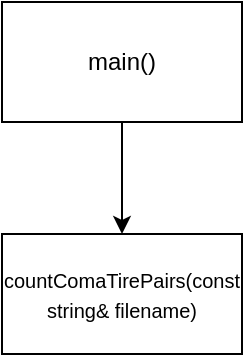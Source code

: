 <mxfile version="24.9.0">
  <diagram name="Сторінка-1" id="OC7Zb0BqWeLXnoqe9qCA">
    <mxGraphModel dx="1050" dy="522" grid="0" gridSize="10" guides="1" tooltips="1" connect="1" arrows="1" fold="1" page="1" pageScale="1" pageWidth="827" pageHeight="1169" math="0" shadow="0">
      <root>
        <mxCell id="0" />
        <mxCell id="1" parent="0" />
        <mxCell id="6JNRkEh6JcNBI4gqoagl-3" style="edgeStyle=orthogonalEdgeStyle;rounded=0;orthogonalLoop=1;jettySize=auto;html=1;" edge="1" parent="1" source="6JNRkEh6JcNBI4gqoagl-1" target="6JNRkEh6JcNBI4gqoagl-2">
          <mxGeometry relative="1" as="geometry" />
        </mxCell>
        <mxCell id="6JNRkEh6JcNBI4gqoagl-1" value="main()" style="rounded=0;whiteSpace=wrap;html=1;" vertex="1" parent="1">
          <mxGeometry x="354" y="52" width="120" height="60" as="geometry" />
        </mxCell>
        <mxCell id="6JNRkEh6JcNBI4gqoagl-2" value="&lt;font style=&quot;font-size: 10px;&quot;&gt;countComaTirePairs(const string&amp;amp; filename)&lt;/font&gt;" style="rounded=0;whiteSpace=wrap;html=1;" vertex="1" parent="1">
          <mxGeometry x="354" y="168" width="120" height="60" as="geometry" />
        </mxCell>
      </root>
    </mxGraphModel>
  </diagram>
</mxfile>
